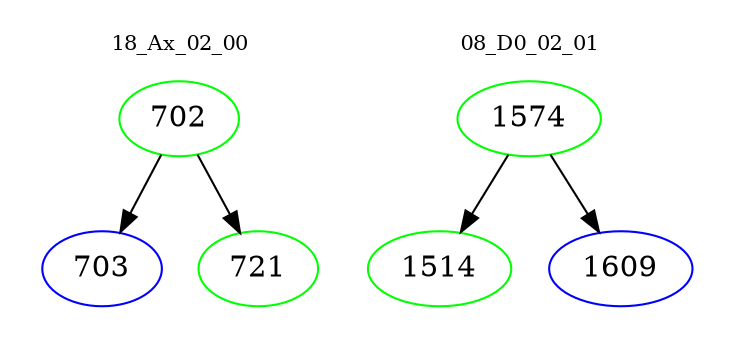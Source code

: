 digraph{
subgraph cluster_0 {
color = white
label = "18_Ax_02_00";
fontsize=10;
T0_702 [label="702", color="green"]
T0_702 -> T0_703 [color="black"]
T0_703 [label="703", color="blue"]
T0_702 -> T0_721 [color="black"]
T0_721 [label="721", color="green"]
}
subgraph cluster_1 {
color = white
label = "08_D0_02_01";
fontsize=10;
T1_1574 [label="1574", color="green"]
T1_1574 -> T1_1514 [color="black"]
T1_1514 [label="1514", color="green"]
T1_1574 -> T1_1609 [color="black"]
T1_1609 [label="1609", color="blue"]
}
}
